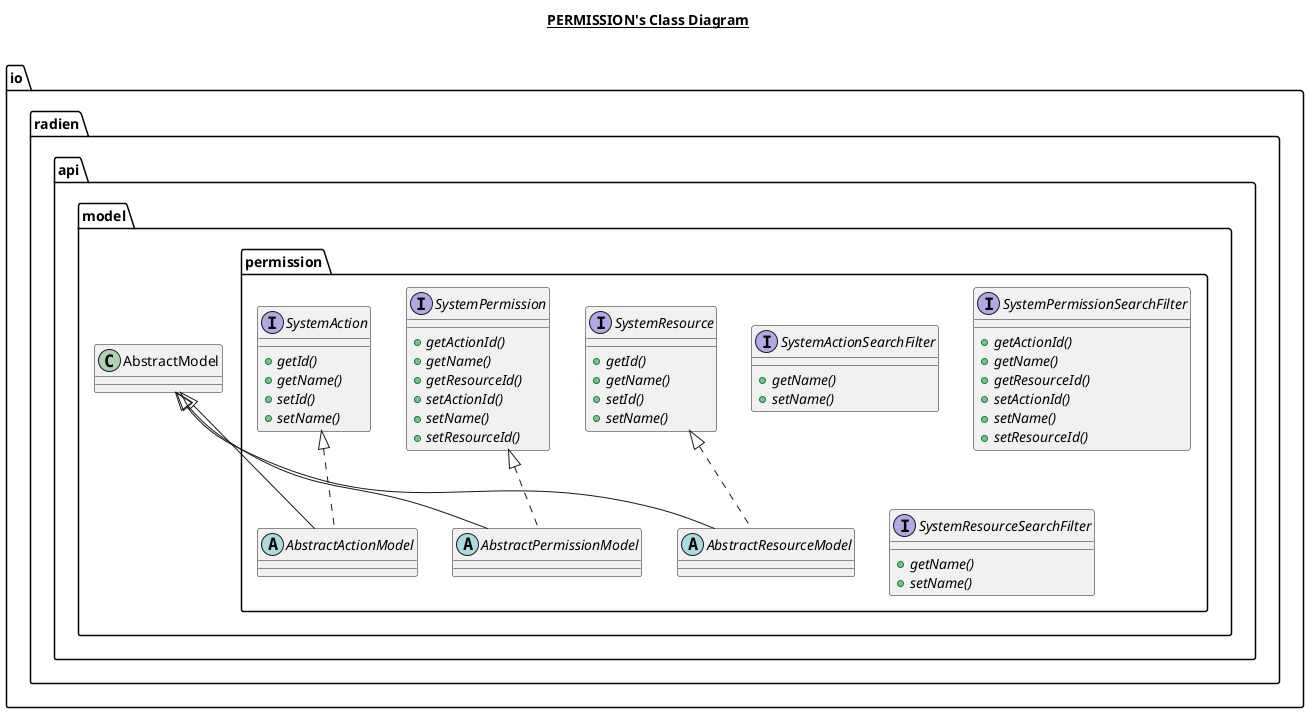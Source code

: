 @startuml

title __PERMISSION's Class Diagram__\n

  namespace io.radien.api {
    namespace model {
      namespace permission {
        abstract class io.radien.api.model.permission.AbstractActionModel {
        }
      }
    }
  }
  

  namespace io.radien.api {
    namespace model {
      namespace permission {
        abstract class io.radien.api.model.permission.AbstractPermissionModel {
        }
      }
    }
  }
  

  namespace io.radien.api {
    namespace model {
      namespace permission {
        abstract class io.radien.api.model.permission.AbstractResourceModel {
        }
      }
    }
  }
  

  namespace io.radien.api {
    namespace model {
      namespace permission {
        interface io.radien.api.model.permission.SystemAction {
            {abstract} + getId()
            {abstract} + getName()
            {abstract} + setId()
            {abstract} + setName()
        }
      }
    }
  }
  

  namespace io.radien.api {
    namespace model {
      namespace permission {
        interface io.radien.api.model.permission.SystemActionSearchFilter {
            {abstract} + getName()
            {abstract} + setName()
        }
      }
    }
  }
  

  namespace io.radien.api {
    namespace model {
      namespace permission {
        interface io.radien.api.model.permission.SystemPermission {
            {abstract} + getActionId()
            {abstract} + getName()
            {abstract} + getResourceId()
            {abstract} + setActionId()
            {abstract} + setName()
            {abstract} + setResourceId()
        }
      }
    }
  }
  

  namespace io.radien.api {
    namespace model {
      namespace permission {
        interface io.radien.api.model.permission.SystemPermissionSearchFilter {
            {abstract} + getActionId()
            {abstract} + getName()
            {abstract} + getResourceId()
            {abstract} + setActionId()
            {abstract} + setName()
            {abstract} + setResourceId()
        }
      }
    }
  }
  

  namespace io.radien.api {
    namespace model {
      namespace permission {
        interface io.radien.api.model.permission.SystemResource {
            {abstract} + getId()
            {abstract} + getName()
            {abstract} + setId()
            {abstract} + setName()
        }
      }
    }
  }
  

  namespace io.radien.api {
    namespace model {
      namespace permission {
        interface io.radien.api.model.permission.SystemResourceSearchFilter {
            {abstract} + getName()
            {abstract} + setName()
        }
      }
    }
  }
  

  io.radien.api.model.permission.AbstractActionModel .up.|> io.radien.api.model.permission.SystemAction
  io.radien.api.model.permission.AbstractActionModel -up-|> io.radien.api.model.AbstractModel
  io.radien.api.model.permission.AbstractPermissionModel .up.|> io.radien.api.model.permission.SystemPermission
  io.radien.api.model.permission.AbstractPermissionModel -up-|> io.radien.api.model.AbstractModel
  io.radien.api.model.permission.AbstractResourceModel .up.|> io.radien.api.model.permission.SystemResource
  io.radien.api.model.permission.AbstractResourceModel -up-|> io.radien.api.model.AbstractModel


 

@enduml
